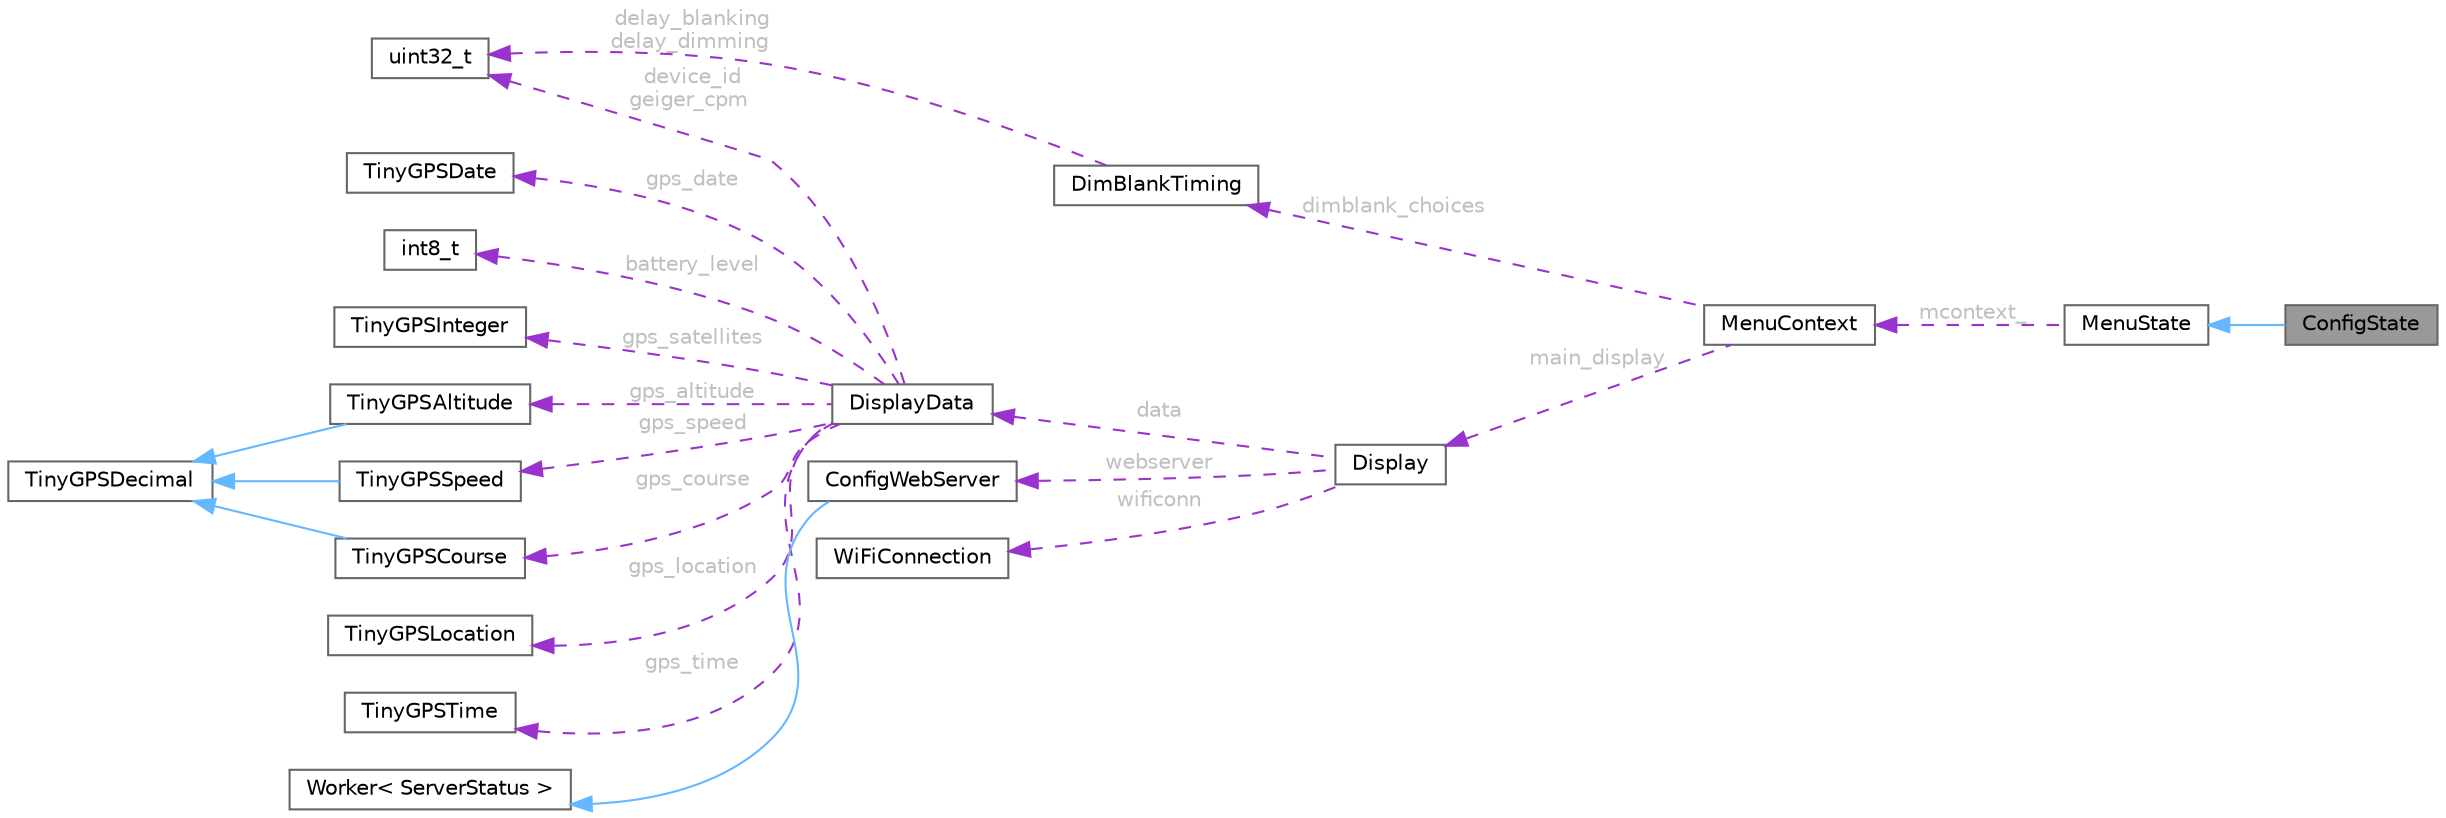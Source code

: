 digraph "ConfigState"
{
 // LATEX_PDF_SIZE
  bgcolor="transparent";
  edge [fontname=Helvetica,fontsize=10,labelfontname=Helvetica,labelfontsize=10];
  node [fontname=Helvetica,fontsize=10,shape=box,height=0.2,width=0.4];
  rankdir="LR";
  Node1 [id="Node000001",label="ConfigState",height=0.2,width=0.4,color="gray40", fillcolor="grey60", style="filled", fontcolor="black",tooltip=" "];
  Node2 -> Node1 [id="edge22_Node000001_Node000002",dir="back",color="steelblue1",style="solid",tooltip=" "];
  Node2 [id="Node000002",label="MenuState",height=0.2,width=0.4,color="gray40", fillcolor="white", style="filled",URL="$class_menu_state.html",tooltip=" "];
  Node3 -> Node2 [id="edge23_Node000002_Node000003",dir="back",color="darkorchid3",style="dashed",tooltip=" ",label=" mcontext_",fontcolor="grey" ];
  Node3 [id="Node000003",label="MenuContext",height=0.2,width=0.4,color="gray40", fillcolor="white", style="filled",URL="$class_menu_context.html",tooltip=" "];
  Node4 -> Node3 [id="edge24_Node000003_Node000004",dir="back",color="darkorchid3",style="dashed",tooltip=" ",label=" dimblank_choices",fontcolor="grey" ];
  Node4 [id="Node000004",label="DimBlankTiming",height=0.2,width=0.4,color="gray40", fillcolor="white", style="filled",URL="$class_dim_blank_timing.html",tooltip=" "];
  Node5 -> Node4 [id="edge25_Node000004_Node000005",dir="back",color="darkorchid3",style="dashed",tooltip=" ",label=" delay_blanking\ndelay_dimming",fontcolor="grey" ];
  Node5 [id="Node000005",label="uint32_t",height=0.2,width=0.4,color="gray40", fillcolor="white", style="filled",tooltip=" "];
  Node6 -> Node3 [id="edge26_Node000003_Node000006",dir="back",color="darkorchid3",style="dashed",tooltip=" ",label=" main_display",fontcolor="grey" ];
  Node6 [id="Node000006",label="Display",height=0.2,width=0.4,color="gray40", fillcolor="white", style="filled",URL="$class_display.html",tooltip=" "];
  Node7 -> Node6 [id="edge27_Node000006_Node000007",dir="back",color="darkorchid3",style="dashed",tooltip=" ",label=" data",fontcolor="grey" ];
  Node7 [id="Node000007",label="DisplayData",height=0.2,width=0.4,color="gray40", fillcolor="white", style="filled",URL="$struct_display_data.html",tooltip=" "];
  Node5 -> Node7 [id="edge28_Node000007_Node000005",dir="back",color="darkorchid3",style="dashed",tooltip=" ",label=" device_id\ngeiger_cpm",fontcolor="grey" ];
  Node8 -> Node7 [id="edge29_Node000007_Node000008",dir="back",color="darkorchid3",style="dashed",tooltip=" ",label=" gps_satellites",fontcolor="grey" ];
  Node8 [id="Node000008",label="TinyGPSInteger",height=0.2,width=0.4,color="gray40", fillcolor="white", style="filled",URL="$struct_tiny_g_p_s_integer.html",tooltip=" "];
  Node9 -> Node7 [id="edge30_Node000007_Node000009",dir="back",color="darkorchid3",style="dashed",tooltip=" ",label=" gps_altitude",fontcolor="grey" ];
  Node9 [id="Node000009",label="TinyGPSAltitude",height=0.2,width=0.4,color="gray40", fillcolor="white", style="filled",URL="$struct_tiny_g_p_s_altitude.html",tooltip=" "];
  Node10 -> Node9 [id="edge31_Node000009_Node000010",dir="back",color="steelblue1",style="solid",tooltip=" "];
  Node10 [id="Node000010",label="TinyGPSDecimal",height=0.2,width=0.4,color="gray40", fillcolor="white", style="filled",URL="$struct_tiny_g_p_s_decimal.html",tooltip=" "];
  Node11 -> Node7 [id="edge32_Node000007_Node000011",dir="back",color="darkorchid3",style="dashed",tooltip=" ",label=" gps_speed",fontcolor="grey" ];
  Node11 [id="Node000011",label="TinyGPSSpeed",height=0.2,width=0.4,color="gray40", fillcolor="white", style="filled",URL="$struct_tiny_g_p_s_speed.html",tooltip=" "];
  Node10 -> Node11 [id="edge33_Node000011_Node000010",dir="back",color="steelblue1",style="solid",tooltip=" "];
  Node12 -> Node7 [id="edge34_Node000007_Node000012",dir="back",color="darkorchid3",style="dashed",tooltip=" ",label=" gps_course",fontcolor="grey" ];
  Node12 [id="Node000012",label="TinyGPSCourse",height=0.2,width=0.4,color="gray40", fillcolor="white", style="filled",URL="$struct_tiny_g_p_s_course.html",tooltip=" "];
  Node10 -> Node12 [id="edge35_Node000012_Node000010",dir="back",color="steelblue1",style="solid",tooltip=" "];
  Node13 -> Node7 [id="edge36_Node000007_Node000013",dir="back",color="darkorchid3",style="dashed",tooltip=" ",label=" gps_location",fontcolor="grey" ];
  Node13 [id="Node000013",label="TinyGPSLocation",height=0.2,width=0.4,color="gray40", fillcolor="white", style="filled",URL="$struct_tiny_g_p_s_location.html",tooltip=" "];
  Node14 -> Node7 [id="edge37_Node000007_Node000014",dir="back",color="darkorchid3",style="dashed",tooltip=" ",label=" gps_time",fontcolor="grey" ];
  Node14 [id="Node000014",label="TinyGPSTime",height=0.2,width=0.4,color="gray40", fillcolor="white", style="filled",URL="$struct_tiny_g_p_s_time.html",tooltip=" "];
  Node15 -> Node7 [id="edge38_Node000007_Node000015",dir="back",color="darkorchid3",style="dashed",tooltip=" ",label=" gps_date",fontcolor="grey" ];
  Node15 [id="Node000015",label="TinyGPSDate",height=0.2,width=0.4,color="gray40", fillcolor="white", style="filled",URL="$struct_tiny_g_p_s_date.html",tooltip=" "];
  Node16 -> Node7 [id="edge39_Node000007_Node000016",dir="back",color="darkorchid3",style="dashed",tooltip=" ",label=" battery_level",fontcolor="grey" ];
  Node16 [id="Node000016",label="int8_t",height=0.2,width=0.4,color="gray40", fillcolor="white", style="filled",tooltip=" "];
  Node17 -> Node6 [id="edge40_Node000006_Node000017",dir="back",color="darkorchid3",style="dashed",tooltip=" ",label=" wificonn",fontcolor="grey" ];
  Node17 [id="Node000017",label="WiFiConnection",height=0.2,width=0.4,color="gray40", fillcolor="white", style="filled",URL="$class_wi_fi_connection.html",tooltip=" "];
  Node18 -> Node6 [id="edge41_Node000006_Node000018",dir="back",color="darkorchid3",style="dashed",tooltip=" ",label=" webserver",fontcolor="grey" ];
  Node18 [id="Node000018",label="ConfigWebServer",height=0.2,width=0.4,color="gray40", fillcolor="white", style="filled",URL="$class_config_web_server.html",tooltip=" "];
  Node19 -> Node18 [id="edge42_Node000018_Node000019",dir="back",color="steelblue1",style="solid",tooltip=" "];
  Node19 [id="Node000019",label="Worker\< ServerStatus \>",height=0.2,width=0.4,color="gray40", fillcolor="white", style="filled",tooltip=" "];
}
